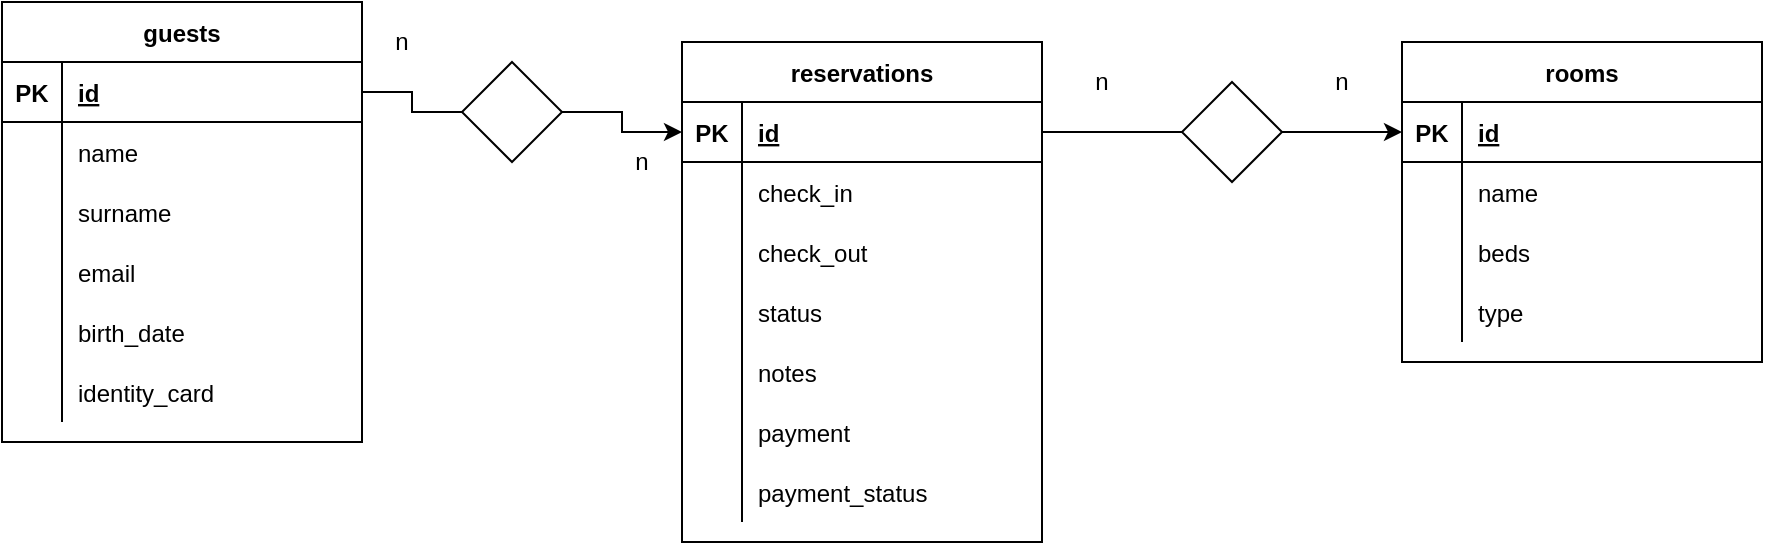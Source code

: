 <mxfile version="14.6.9" type="device"><diagram id="K-wkFMfAbV6j3mYJU_pT" name="Page-1"><mxGraphModel dx="1038" dy="580" grid="1" gridSize="10" guides="1" tooltips="1" connect="1" arrows="1" fold="1" page="1" pageScale="1" pageWidth="827" pageHeight="1169" math="0" shadow="0"><root><mxCell id="0"/><mxCell id="1" parent="0"/><mxCell id="HV0Rt-9LddxeeAYcpC2v-1" value="rooms" style="shape=table;startSize=30;container=1;collapsible=1;childLayout=tableLayout;fixedRows=1;rowLines=0;fontStyle=1;align=center;resizeLast=1;" vertex="1" parent="1"><mxGeometry x="750" y="30" width="180" height="160" as="geometry"/></mxCell><mxCell id="HV0Rt-9LddxeeAYcpC2v-2" value="" style="shape=partialRectangle;collapsible=0;dropTarget=0;pointerEvents=0;fillColor=none;top=0;left=0;bottom=1;right=0;points=[[0,0.5],[1,0.5]];portConstraint=eastwest;" vertex="1" parent="HV0Rt-9LddxeeAYcpC2v-1"><mxGeometry y="30" width="180" height="30" as="geometry"/></mxCell><mxCell id="HV0Rt-9LddxeeAYcpC2v-3" value="PK" style="shape=partialRectangle;connectable=0;fillColor=none;top=0;left=0;bottom=0;right=0;fontStyle=1;overflow=hidden;" vertex="1" parent="HV0Rt-9LddxeeAYcpC2v-2"><mxGeometry width="30" height="30" as="geometry"/></mxCell><mxCell id="HV0Rt-9LddxeeAYcpC2v-4" value="id" style="shape=partialRectangle;connectable=0;fillColor=none;top=0;left=0;bottom=0;right=0;align=left;spacingLeft=6;fontStyle=5;overflow=hidden;" vertex="1" parent="HV0Rt-9LddxeeAYcpC2v-2"><mxGeometry x="30" width="150" height="30" as="geometry"/></mxCell><mxCell id="HV0Rt-9LddxeeAYcpC2v-5" value="" style="shape=partialRectangle;collapsible=0;dropTarget=0;pointerEvents=0;fillColor=none;top=0;left=0;bottom=0;right=0;points=[[0,0.5],[1,0.5]];portConstraint=eastwest;" vertex="1" parent="HV0Rt-9LddxeeAYcpC2v-1"><mxGeometry y="60" width="180" height="30" as="geometry"/></mxCell><mxCell id="HV0Rt-9LddxeeAYcpC2v-6" value="" style="shape=partialRectangle;connectable=0;fillColor=none;top=0;left=0;bottom=0;right=0;editable=1;overflow=hidden;" vertex="1" parent="HV0Rt-9LddxeeAYcpC2v-5"><mxGeometry width="30" height="30" as="geometry"/></mxCell><mxCell id="HV0Rt-9LddxeeAYcpC2v-7" value="name" style="shape=partialRectangle;connectable=0;fillColor=none;top=0;left=0;bottom=0;right=0;align=left;spacingLeft=6;overflow=hidden;" vertex="1" parent="HV0Rt-9LddxeeAYcpC2v-5"><mxGeometry x="30" width="150" height="30" as="geometry"/></mxCell><mxCell id="HV0Rt-9LddxeeAYcpC2v-8" value="" style="shape=partialRectangle;collapsible=0;dropTarget=0;pointerEvents=0;fillColor=none;top=0;left=0;bottom=0;right=0;points=[[0,0.5],[1,0.5]];portConstraint=eastwest;" vertex="1" parent="HV0Rt-9LddxeeAYcpC2v-1"><mxGeometry y="90" width="180" height="30" as="geometry"/></mxCell><mxCell id="HV0Rt-9LddxeeAYcpC2v-9" value="" style="shape=partialRectangle;connectable=0;fillColor=none;top=0;left=0;bottom=0;right=0;editable=1;overflow=hidden;" vertex="1" parent="HV0Rt-9LddxeeAYcpC2v-8"><mxGeometry width="30" height="30" as="geometry"/></mxCell><mxCell id="HV0Rt-9LddxeeAYcpC2v-10" value="beds" style="shape=partialRectangle;connectable=0;fillColor=none;top=0;left=0;bottom=0;right=0;align=left;spacingLeft=6;overflow=hidden;" vertex="1" parent="HV0Rt-9LddxeeAYcpC2v-8"><mxGeometry x="30" width="150" height="30" as="geometry"/></mxCell><mxCell id="HV0Rt-9LddxeeAYcpC2v-11" value="" style="shape=partialRectangle;collapsible=0;dropTarget=0;pointerEvents=0;fillColor=none;top=0;left=0;bottom=0;right=0;points=[[0,0.5],[1,0.5]];portConstraint=eastwest;" vertex="1" parent="HV0Rt-9LddxeeAYcpC2v-1"><mxGeometry y="120" width="180" height="30" as="geometry"/></mxCell><mxCell id="HV0Rt-9LddxeeAYcpC2v-12" value="" style="shape=partialRectangle;connectable=0;fillColor=none;top=0;left=0;bottom=0;right=0;editable=1;overflow=hidden;" vertex="1" parent="HV0Rt-9LddxeeAYcpC2v-11"><mxGeometry width="30" height="30" as="geometry"/></mxCell><mxCell id="HV0Rt-9LddxeeAYcpC2v-13" value="type" style="shape=partialRectangle;connectable=0;fillColor=none;top=0;left=0;bottom=0;right=0;align=left;spacingLeft=6;overflow=hidden;" vertex="1" parent="HV0Rt-9LddxeeAYcpC2v-11"><mxGeometry x="30" width="150" height="30" as="geometry"/></mxCell><mxCell id="HV0Rt-9LddxeeAYcpC2v-14" value="guests" style="shape=table;startSize=30;container=1;collapsible=1;childLayout=tableLayout;fixedRows=1;rowLines=0;fontStyle=1;align=center;resizeLast=1;" vertex="1" parent="1"><mxGeometry x="50" y="10" width="180" height="220" as="geometry"/></mxCell><mxCell id="HV0Rt-9LddxeeAYcpC2v-15" value="" style="shape=partialRectangle;collapsible=0;dropTarget=0;pointerEvents=0;fillColor=none;top=0;left=0;bottom=1;right=0;points=[[0,0.5],[1,0.5]];portConstraint=eastwest;" vertex="1" parent="HV0Rt-9LddxeeAYcpC2v-14"><mxGeometry y="30" width="180" height="30" as="geometry"/></mxCell><mxCell id="HV0Rt-9LddxeeAYcpC2v-16" value="PK" style="shape=partialRectangle;connectable=0;fillColor=none;top=0;left=0;bottom=0;right=0;fontStyle=1;overflow=hidden;" vertex="1" parent="HV0Rt-9LddxeeAYcpC2v-15"><mxGeometry width="30" height="30" as="geometry"/></mxCell><mxCell id="HV0Rt-9LddxeeAYcpC2v-17" value="id" style="shape=partialRectangle;connectable=0;fillColor=none;top=0;left=0;bottom=0;right=0;align=left;spacingLeft=6;fontStyle=5;overflow=hidden;" vertex="1" parent="HV0Rt-9LddxeeAYcpC2v-15"><mxGeometry x="30" width="150" height="30" as="geometry"/></mxCell><mxCell id="HV0Rt-9LddxeeAYcpC2v-18" value="" style="shape=partialRectangle;collapsible=0;dropTarget=0;pointerEvents=0;fillColor=none;top=0;left=0;bottom=0;right=0;points=[[0,0.5],[1,0.5]];portConstraint=eastwest;" vertex="1" parent="HV0Rt-9LddxeeAYcpC2v-14"><mxGeometry y="60" width="180" height="30" as="geometry"/></mxCell><mxCell id="HV0Rt-9LddxeeAYcpC2v-19" value="" style="shape=partialRectangle;connectable=0;fillColor=none;top=0;left=0;bottom=0;right=0;editable=1;overflow=hidden;" vertex="1" parent="HV0Rt-9LddxeeAYcpC2v-18"><mxGeometry width="30" height="30" as="geometry"/></mxCell><mxCell id="HV0Rt-9LddxeeAYcpC2v-20" value="name" style="shape=partialRectangle;connectable=0;fillColor=none;top=0;left=0;bottom=0;right=0;align=left;spacingLeft=6;overflow=hidden;" vertex="1" parent="HV0Rt-9LddxeeAYcpC2v-18"><mxGeometry x="30" width="150" height="30" as="geometry"/></mxCell><mxCell id="HV0Rt-9LddxeeAYcpC2v-21" value="" style="shape=partialRectangle;collapsible=0;dropTarget=0;pointerEvents=0;fillColor=none;top=0;left=0;bottom=0;right=0;points=[[0,0.5],[1,0.5]];portConstraint=eastwest;" vertex="1" parent="HV0Rt-9LddxeeAYcpC2v-14"><mxGeometry y="90" width="180" height="30" as="geometry"/></mxCell><mxCell id="HV0Rt-9LddxeeAYcpC2v-22" value="" style="shape=partialRectangle;connectable=0;fillColor=none;top=0;left=0;bottom=0;right=0;editable=1;overflow=hidden;" vertex="1" parent="HV0Rt-9LddxeeAYcpC2v-21"><mxGeometry width="30" height="30" as="geometry"/></mxCell><mxCell id="HV0Rt-9LddxeeAYcpC2v-23" value="surname" style="shape=partialRectangle;connectable=0;fillColor=none;top=0;left=0;bottom=0;right=0;align=left;spacingLeft=6;overflow=hidden;" vertex="1" parent="HV0Rt-9LddxeeAYcpC2v-21"><mxGeometry x="30" width="150" height="30" as="geometry"/></mxCell><mxCell id="HV0Rt-9LddxeeAYcpC2v-24" value="" style="shape=partialRectangle;collapsible=0;dropTarget=0;pointerEvents=0;fillColor=none;top=0;left=0;bottom=0;right=0;points=[[0,0.5],[1,0.5]];portConstraint=eastwest;" vertex="1" parent="HV0Rt-9LddxeeAYcpC2v-14"><mxGeometry y="120" width="180" height="30" as="geometry"/></mxCell><mxCell id="HV0Rt-9LddxeeAYcpC2v-25" value="" style="shape=partialRectangle;connectable=0;fillColor=none;top=0;left=0;bottom=0;right=0;editable=1;overflow=hidden;" vertex="1" parent="HV0Rt-9LddxeeAYcpC2v-24"><mxGeometry width="30" height="30" as="geometry"/></mxCell><mxCell id="HV0Rt-9LddxeeAYcpC2v-26" value="email" style="shape=partialRectangle;connectable=0;fillColor=none;top=0;left=0;bottom=0;right=0;align=left;spacingLeft=6;overflow=hidden;" vertex="1" parent="HV0Rt-9LddxeeAYcpC2v-24"><mxGeometry x="30" width="150" height="30" as="geometry"/></mxCell><mxCell id="HV0Rt-9LddxeeAYcpC2v-27" value="" style="shape=partialRectangle;collapsible=0;dropTarget=0;pointerEvents=0;fillColor=none;top=0;left=0;bottom=0;right=0;points=[[0,0.5],[1,0.5]];portConstraint=eastwest;" vertex="1" parent="HV0Rt-9LddxeeAYcpC2v-14"><mxGeometry y="150" width="180" height="30" as="geometry"/></mxCell><mxCell id="HV0Rt-9LddxeeAYcpC2v-28" value="" style="shape=partialRectangle;connectable=0;fillColor=none;top=0;left=0;bottom=0;right=0;editable=1;overflow=hidden;" vertex="1" parent="HV0Rt-9LddxeeAYcpC2v-27"><mxGeometry width="30" height="30" as="geometry"/></mxCell><mxCell id="HV0Rt-9LddxeeAYcpC2v-29" value="birth_date" style="shape=partialRectangle;connectable=0;fillColor=none;top=0;left=0;bottom=0;right=0;align=left;spacingLeft=6;overflow=hidden;" vertex="1" parent="HV0Rt-9LddxeeAYcpC2v-27"><mxGeometry x="30" width="150" height="30" as="geometry"/></mxCell><mxCell id="HV0Rt-9LddxeeAYcpC2v-66" value="" style="shape=partialRectangle;collapsible=0;dropTarget=0;pointerEvents=0;fillColor=none;top=0;left=0;bottom=0;right=0;points=[[0,0.5],[1,0.5]];portConstraint=eastwest;" vertex="1" parent="HV0Rt-9LddxeeAYcpC2v-14"><mxGeometry y="180" width="180" height="30" as="geometry"/></mxCell><mxCell id="HV0Rt-9LddxeeAYcpC2v-67" value="" style="shape=partialRectangle;connectable=0;fillColor=none;top=0;left=0;bottom=0;right=0;editable=1;overflow=hidden;" vertex="1" parent="HV0Rt-9LddxeeAYcpC2v-66"><mxGeometry width="30" height="30" as="geometry"/></mxCell><mxCell id="HV0Rt-9LddxeeAYcpC2v-68" value="identity_card" style="shape=partialRectangle;connectable=0;fillColor=none;top=0;left=0;bottom=0;right=0;align=left;spacingLeft=6;overflow=hidden;" vertex="1" parent="HV0Rt-9LddxeeAYcpC2v-66"><mxGeometry x="30" width="150" height="30" as="geometry"/></mxCell><mxCell id="HV0Rt-9LddxeeAYcpC2v-36" value="reservations" style="shape=table;startSize=30;container=1;collapsible=1;childLayout=tableLayout;fixedRows=1;rowLines=0;fontStyle=1;align=center;resizeLast=1;" vertex="1" parent="1"><mxGeometry x="390" y="30" width="180" height="250" as="geometry"/></mxCell><mxCell id="HV0Rt-9LddxeeAYcpC2v-37" value="" style="shape=partialRectangle;collapsible=0;dropTarget=0;pointerEvents=0;fillColor=none;top=0;left=0;bottom=1;right=0;points=[[0,0.5],[1,0.5]];portConstraint=eastwest;" vertex="1" parent="HV0Rt-9LddxeeAYcpC2v-36"><mxGeometry y="30" width="180" height="30" as="geometry"/></mxCell><mxCell id="HV0Rt-9LddxeeAYcpC2v-38" value="PK" style="shape=partialRectangle;connectable=0;fillColor=none;top=0;left=0;bottom=0;right=0;fontStyle=1;overflow=hidden;" vertex="1" parent="HV0Rt-9LddxeeAYcpC2v-37"><mxGeometry width="30" height="30" as="geometry"/></mxCell><mxCell id="HV0Rt-9LddxeeAYcpC2v-39" value="id" style="shape=partialRectangle;connectable=0;fillColor=none;top=0;left=0;bottom=0;right=0;align=left;spacingLeft=6;fontStyle=5;overflow=hidden;" vertex="1" parent="HV0Rt-9LddxeeAYcpC2v-37"><mxGeometry x="30" width="150" height="30" as="geometry"/></mxCell><mxCell id="HV0Rt-9LddxeeAYcpC2v-40" value="" style="shape=partialRectangle;collapsible=0;dropTarget=0;pointerEvents=0;fillColor=none;top=0;left=0;bottom=0;right=0;points=[[0,0.5],[1,0.5]];portConstraint=eastwest;" vertex="1" parent="HV0Rt-9LddxeeAYcpC2v-36"><mxGeometry y="60" width="180" height="30" as="geometry"/></mxCell><mxCell id="HV0Rt-9LddxeeAYcpC2v-41" value="" style="shape=partialRectangle;connectable=0;fillColor=none;top=0;left=0;bottom=0;right=0;editable=1;overflow=hidden;" vertex="1" parent="HV0Rt-9LddxeeAYcpC2v-40"><mxGeometry width="30" height="30" as="geometry"/></mxCell><mxCell id="HV0Rt-9LddxeeAYcpC2v-42" value="check_in" style="shape=partialRectangle;connectable=0;fillColor=none;top=0;left=0;bottom=0;right=0;align=left;spacingLeft=6;overflow=hidden;" vertex="1" parent="HV0Rt-9LddxeeAYcpC2v-40"><mxGeometry x="30" width="150" height="30" as="geometry"/></mxCell><mxCell id="HV0Rt-9LddxeeAYcpC2v-43" value="" style="shape=partialRectangle;collapsible=0;dropTarget=0;pointerEvents=0;fillColor=none;top=0;left=0;bottom=0;right=0;points=[[0,0.5],[1,0.5]];portConstraint=eastwest;" vertex="1" parent="HV0Rt-9LddxeeAYcpC2v-36"><mxGeometry y="90" width="180" height="30" as="geometry"/></mxCell><mxCell id="HV0Rt-9LddxeeAYcpC2v-44" value="" style="shape=partialRectangle;connectable=0;fillColor=none;top=0;left=0;bottom=0;right=0;editable=1;overflow=hidden;" vertex="1" parent="HV0Rt-9LddxeeAYcpC2v-43"><mxGeometry width="30" height="30" as="geometry"/></mxCell><mxCell id="HV0Rt-9LddxeeAYcpC2v-45" value="check_out" style="shape=partialRectangle;connectable=0;fillColor=none;top=0;left=0;bottom=0;right=0;align=left;spacingLeft=6;overflow=hidden;" vertex="1" parent="HV0Rt-9LddxeeAYcpC2v-43"><mxGeometry x="30" width="150" height="30" as="geometry"/></mxCell><mxCell id="HV0Rt-9LddxeeAYcpC2v-46" value="" style="shape=partialRectangle;collapsible=0;dropTarget=0;pointerEvents=0;fillColor=none;top=0;left=0;bottom=0;right=0;points=[[0,0.5],[1,0.5]];portConstraint=eastwest;" vertex="1" parent="HV0Rt-9LddxeeAYcpC2v-36"><mxGeometry y="120" width="180" height="30" as="geometry"/></mxCell><mxCell id="HV0Rt-9LddxeeAYcpC2v-47" value="" style="shape=partialRectangle;connectable=0;fillColor=none;top=0;left=0;bottom=0;right=0;editable=1;overflow=hidden;" vertex="1" parent="HV0Rt-9LddxeeAYcpC2v-46"><mxGeometry width="30" height="30" as="geometry"/></mxCell><mxCell id="HV0Rt-9LddxeeAYcpC2v-48" value="status" style="shape=partialRectangle;connectable=0;fillColor=none;top=0;left=0;bottom=0;right=0;align=left;spacingLeft=6;overflow=hidden;" vertex="1" parent="HV0Rt-9LddxeeAYcpC2v-46"><mxGeometry x="30" width="150" height="30" as="geometry"/></mxCell><mxCell id="HV0Rt-9LddxeeAYcpC2v-60" value="" style="shape=partialRectangle;collapsible=0;dropTarget=0;pointerEvents=0;fillColor=none;top=0;left=0;bottom=0;right=0;points=[[0,0.5],[1,0.5]];portConstraint=eastwest;" vertex="1" parent="HV0Rt-9LddxeeAYcpC2v-36"><mxGeometry y="150" width="180" height="30" as="geometry"/></mxCell><mxCell id="HV0Rt-9LddxeeAYcpC2v-61" value="" style="shape=partialRectangle;connectable=0;fillColor=none;top=0;left=0;bottom=0;right=0;editable=1;overflow=hidden;" vertex="1" parent="HV0Rt-9LddxeeAYcpC2v-60"><mxGeometry width="30" height="30" as="geometry"/></mxCell><mxCell id="HV0Rt-9LddxeeAYcpC2v-62" value="notes" style="shape=partialRectangle;connectable=0;fillColor=none;top=0;left=0;bottom=0;right=0;align=left;spacingLeft=6;overflow=hidden;" vertex="1" parent="HV0Rt-9LddxeeAYcpC2v-60"><mxGeometry x="30" width="150" height="30" as="geometry"/></mxCell><mxCell id="HV0Rt-9LddxeeAYcpC2v-63" value="" style="shape=partialRectangle;collapsible=0;dropTarget=0;pointerEvents=0;fillColor=none;top=0;left=0;bottom=0;right=0;points=[[0,0.5],[1,0.5]];portConstraint=eastwest;" vertex="1" parent="HV0Rt-9LddxeeAYcpC2v-36"><mxGeometry y="180" width="180" height="30" as="geometry"/></mxCell><mxCell id="HV0Rt-9LddxeeAYcpC2v-64" value="" style="shape=partialRectangle;connectable=0;fillColor=none;top=0;left=0;bottom=0;right=0;editable=1;overflow=hidden;" vertex="1" parent="HV0Rt-9LddxeeAYcpC2v-63"><mxGeometry width="30" height="30" as="geometry"/></mxCell><mxCell id="HV0Rt-9LddxeeAYcpC2v-65" value="payment" style="shape=partialRectangle;connectable=0;fillColor=none;top=0;left=0;bottom=0;right=0;align=left;spacingLeft=6;overflow=hidden;" vertex="1" parent="HV0Rt-9LddxeeAYcpC2v-63"><mxGeometry x="30" width="150" height="30" as="geometry"/></mxCell><mxCell id="HV0Rt-9LddxeeAYcpC2v-73" value="" style="shape=partialRectangle;collapsible=0;dropTarget=0;pointerEvents=0;fillColor=none;top=0;left=0;bottom=0;right=0;points=[[0,0.5],[1,0.5]];portConstraint=eastwest;" vertex="1" parent="HV0Rt-9LddxeeAYcpC2v-36"><mxGeometry y="210" width="180" height="30" as="geometry"/></mxCell><mxCell id="HV0Rt-9LddxeeAYcpC2v-74" value="" style="shape=partialRectangle;connectable=0;fillColor=none;top=0;left=0;bottom=0;right=0;editable=1;overflow=hidden;" vertex="1" parent="HV0Rt-9LddxeeAYcpC2v-73"><mxGeometry width="30" height="30" as="geometry"/></mxCell><mxCell id="HV0Rt-9LddxeeAYcpC2v-75" value="payment_status" style="shape=partialRectangle;connectable=0;fillColor=none;top=0;left=0;bottom=0;right=0;align=left;spacingLeft=6;overflow=hidden;" vertex="1" parent="HV0Rt-9LddxeeAYcpC2v-73"><mxGeometry x="30" width="150" height="30" as="geometry"/></mxCell><mxCell id="HV0Rt-9LddxeeAYcpC2v-52" value="n" style="text;html=1;strokeColor=none;fillColor=none;align=center;verticalAlign=middle;whiteSpace=wrap;rounded=0;" vertex="1" parent="1"><mxGeometry x="350" y="80" width="40" height="20" as="geometry"/></mxCell><mxCell id="HV0Rt-9LddxeeAYcpC2v-53" value="n" style="text;html=1;strokeColor=none;fillColor=none;align=center;verticalAlign=middle;whiteSpace=wrap;rounded=0;" vertex="1" parent="1"><mxGeometry x="230" y="20" width="40" height="20" as="geometry"/></mxCell><mxCell id="HV0Rt-9LddxeeAYcpC2v-72" style="edgeStyle=orthogonalEdgeStyle;rounded=0;orthogonalLoop=1;jettySize=auto;html=1;exitX=1;exitY=0.5;exitDx=0;exitDy=0;" edge="1" parent="1" source="HV0Rt-9LddxeeAYcpC2v-54" target="HV0Rt-9LddxeeAYcpC2v-37"><mxGeometry relative="1" as="geometry"/></mxCell><mxCell id="HV0Rt-9LddxeeAYcpC2v-54" value="" style="rhombus;whiteSpace=wrap;html=1;" vertex="1" parent="1"><mxGeometry x="280" y="40" width="50" height="50" as="geometry"/></mxCell><mxCell id="HV0Rt-9LddxeeAYcpC2v-55" value="" style="edgeStyle=orthogonalEdgeStyle;rounded=0;orthogonalLoop=1;jettySize=auto;html=1;exitX=1;exitY=0.5;exitDx=0;exitDy=0;endArrow=none;" edge="1" parent="1" source="HV0Rt-9LddxeeAYcpC2v-15" target="HV0Rt-9LddxeeAYcpC2v-54"><mxGeometry relative="1" as="geometry"><mxPoint x="230" y="55" as="sourcePoint"/><mxPoint x="390" y="105" as="targetPoint"/></mxGeometry></mxCell><mxCell id="HV0Rt-9LddxeeAYcpC2v-56" style="edgeStyle=orthogonalEdgeStyle;rounded=0;orthogonalLoop=1;jettySize=auto;html=1;exitX=1;exitY=0.5;exitDx=0;exitDy=0;entryX=0;entryY=0.5;entryDx=0;entryDy=0;" edge="1" parent="1" source="HV0Rt-9LddxeeAYcpC2v-37" target="HV0Rt-9LddxeeAYcpC2v-2"><mxGeometry relative="1" as="geometry"/></mxCell><mxCell id="HV0Rt-9LddxeeAYcpC2v-57" value="" style="rhombus;whiteSpace=wrap;html=1;" vertex="1" parent="1"><mxGeometry x="640" y="50" width="50" height="50" as="geometry"/></mxCell><mxCell id="HV0Rt-9LddxeeAYcpC2v-58" value="n" style="text;html=1;strokeColor=none;fillColor=none;align=center;verticalAlign=middle;whiteSpace=wrap;rounded=0;" vertex="1" parent="1"><mxGeometry x="580" y="40" width="40" height="20" as="geometry"/></mxCell><mxCell id="HV0Rt-9LddxeeAYcpC2v-59" value="n" style="text;html=1;strokeColor=none;fillColor=none;align=center;verticalAlign=middle;whiteSpace=wrap;rounded=0;" vertex="1" parent="1"><mxGeometry x="700" y="40" width="40" height="20" as="geometry"/></mxCell></root></mxGraphModel></diagram></mxfile>